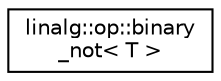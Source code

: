digraph "Graphical Class Hierarchy"
{
  edge [fontname="Helvetica",fontsize="10",labelfontname="Helvetica",labelfontsize="10"];
  node [fontname="Helvetica",fontsize="10",shape=record];
  rankdir="LR";
  Node1 [label="linalg::op::binary\l_not\< T \>",height=0.2,width=0.4,color="black", fillcolor="white", style="filled",URL="$structlinalg_1_1op_1_1binary__not.html"];
}
